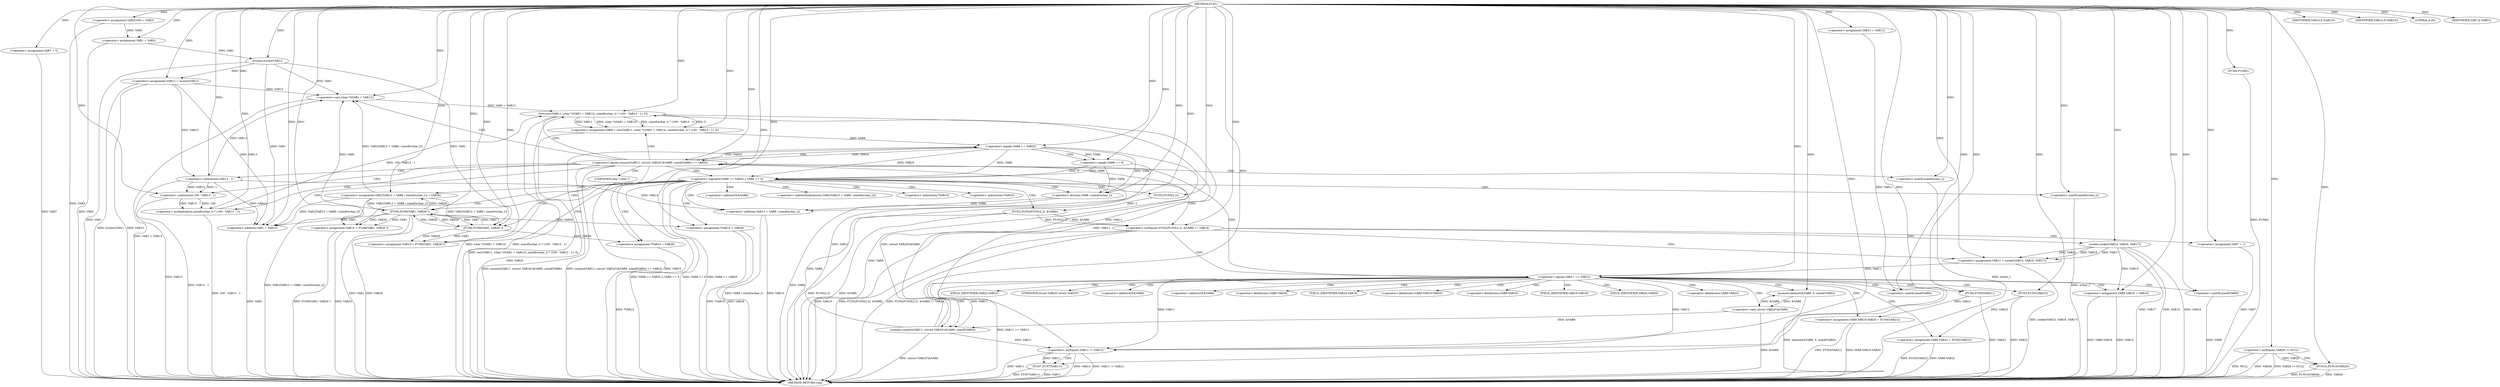 digraph FUN1 {  
"1000100" [label = "(METHOD,FUN1)" ]
"1000279" [label = "(METHOD_RETURN,void)" ]
"1000104" [label = "(<operator>.assignment,VAR2[100] = VAR3)" ]
"1000107" [label = "(<operator>.assignment,VAR1 = VAR2)" ]
"1000115" [label = "(<operator>.assignment,VAR7 = 0)" ]
"1000122" [label = "(<operator>.assignment,VAR11 = VAR12)" ]
"1000126" [label = "(<operator>.assignment,VAR13 = wcslen(VAR1))" ]
"1000128" [label = "(wcslen,wcslen(VAR1))" ]
"1000133" [label = "(<operator>.notEquals,FUN2(FUN3(2,2), &VAR6) != VAR14)" ]
"1000134" [label = "(FUN2,FUN2(FUN3(2,2), &VAR6))" ]
"1000135" [label = "(FUN3,FUN3(2,2))" ]
"1000143" [label = "(<operator>.assignment,VAR7 = 1)" ]
"1000146" [label = "(<operator>.assignment,VAR11 = socket(VAR15, VAR16, VAR17))" ]
"1000148" [label = "(socket,socket(VAR15, VAR16, VAR17))" ]
"1000153" [label = "(<operator>.equals,VAR11 == VAR12)" ]
"1000158" [label = "(memset,memset(&VAR9, 0, sizeof(VAR9)))" ]
"1000162" [label = "(<operator>.sizeOf,sizeof(VAR9))" ]
"1000164" [label = "(<operator>.assignment,VAR9.VAR18 = VAR15)" ]
"1000169" [label = "(<operator>.assignment,VAR9.VAR19.VAR20 = FUN4(VAR21))" ]
"1000175" [label = "(FUN4,FUN4(VAR21))" ]
"1000177" [label = "(<operator>.assignment,VAR9.VAR22 = FUN5(VAR23))" ]
"1000181" [label = "(FUN5,FUN5(VAR23))" ]
"1000184" [label = "(<operator>.equals,connect(VAR11, (struct VAR24*)&VAR9, sizeof(VAR9)) == VAR25)" ]
"1000185" [label = "(connect,connect(VAR11, (struct VAR24*)&VAR9, sizeof(VAR9)))" ]
"1000187" [label = "(<operator>.cast,(struct VAR24*)&VAR9)" ]
"1000191" [label = "(<operator>.sizeOf,sizeof(VAR9))" ]
"1000196" [label = "(<operator>.assignment,VAR8 = recv(VAR11, (char *)(VAR1 + VAR13), sizeof(wchar_t) * (100 - VAR13 - 1), 0))" ]
"1000198" [label = "(recv,recv(VAR11, (char *)(VAR1 + VAR13), sizeof(wchar_t) * (100 - VAR13 - 1), 0))" ]
"1000200" [label = "(<operator>.cast,(char *)(VAR1 + VAR13))" ]
"1000202" [label = "(<operator>.addition,VAR1 + VAR13)" ]
"1000205" [label = "(<operator>.multiplication,sizeof(wchar_t) * (100 - VAR13 - 1))" ]
"1000206" [label = "(<operator>.sizeOf,sizeof(wchar_t))" ]
"1000208" [label = "(<operator>.subtraction,100 - VAR13 - 1)" ]
"1000210" [label = "(<operator>.subtraction,VAR13 - 1)" ]
"1000215" [label = "(<operator>.logicalOr,VAR8 == VAR25 || VAR8 == 0)" ]
"1000216" [label = "(<operator>.equals,VAR8 == VAR25)" ]
"1000219" [label = "(<operator>.equals,VAR8 == 0)" ]
"1000224" [label = "(<operator>.assignment,VAR1[VAR13 + VAR8 / sizeof(wchar_t)] = VAR26)" ]
"1000227" [label = "(<operator>.addition,VAR13 + VAR8 / sizeof(wchar_t))" ]
"1000229" [label = "(<operator>.division,VAR8 / sizeof(wchar_t))" ]
"1000231" [label = "(<operator>.sizeOf,sizeof(wchar_t))" ]
"1000234" [label = "(<operator>.assignment,VAR10 = FUN6(VAR1, VAR26''))" ]
"1000236" [label = "(FUN6,FUN6(VAR1, VAR26''))" ]
"1000240" [label = "(IDENTIFIER,VAR10,if (VAR10))" ]
"1000242" [label = "(<operator>.assignment,*VAR10 = VAR26)" ]
"1000246" [label = "(<operator>.assignment,VAR10 = FUN6(VAR1, VAR26''))" ]
"1000248" [label = "(FUN6,FUN6(VAR1, VAR26''))" ]
"1000252" [label = "(IDENTIFIER,VAR10,if (VAR10))" ]
"1000254" [label = "(<operator>.assignment,*VAR10 = VAR26)" ]
"1000258" [label = "(LITERAL,0,do)" ]
"1000260" [label = "(<operator>.notEquals,VAR11 != VAR12)" ]
"1000264" [label = "(FUN7,FUN7(VAR11))" ]
"1000267" [label = "(IDENTIFIER,VAR7,if (VAR7))" ]
"1000269" [label = "(FUN8,FUN8())" ]
"1000273" [label = "(<operator>.notEquals,VAR28 != NULL)" ]
"1000277" [label = "(FUN10,FUN10(VAR28))" ]
"1000138" [label = "(<operator>.addressOf,&VAR6)" ]
"1000159" [label = "(<operator>.addressOf,&VAR9)" ]
"1000165" [label = "(<operator>.fieldAccess,VAR9.VAR18)" ]
"1000167" [label = "(FIELD_IDENTIFIER,VAR18,VAR18)" ]
"1000170" [label = "(<operator>.fieldAccess,VAR9.VAR19.VAR20)" ]
"1000171" [label = "(<operator>.fieldAccess,VAR9.VAR19)" ]
"1000173" [label = "(FIELD_IDENTIFIER,VAR19,VAR19)" ]
"1000174" [label = "(FIELD_IDENTIFIER,VAR20,VAR20)" ]
"1000178" [label = "(<operator>.fieldAccess,VAR9.VAR22)" ]
"1000180" [label = "(FIELD_IDENTIFIER,VAR22,VAR22)" ]
"1000188" [label = "(UNKNOWN,struct VAR24*,struct VAR24*)" ]
"1000189" [label = "(<operator>.addressOf,&VAR9)" ]
"1000201" [label = "(UNKNOWN,char *,char *)" ]
"1000225" [label = "(<operator>.indirectIndexAccess,VAR1[VAR13 + VAR8 / sizeof(wchar_t)])" ]
"1000243" [label = "(<operator>.indirection,*VAR10)" ]
"1000255" [label = "(<operator>.indirection,*VAR10)" ]
  "1000184" -> "1000279"  [ label = "DDG: connect(VAR11, (struct VAR24*)&VAR9, sizeof(VAR9))"] 
  "1000215" -> "1000279"  [ label = "DDG: VAR8 == 0"] 
  "1000177" -> "1000279"  [ label = "DDG: FUN5(VAR23)"] 
  "1000133" -> "1000279"  [ label = "DDG: FUN2(FUN3(2,2), &VAR6) != VAR14"] 
  "1000260" -> "1000279"  [ label = "DDG: VAR12"] 
  "1000198" -> "1000279"  [ label = "DDG: sizeof(wchar_t) * (100 - VAR13 - 1)"] 
  "1000181" -> "1000279"  [ label = "DDG: VAR23"] 
  "1000177" -> "1000279"  [ label = "DDG: VAR9.VAR22"] 
  "1000246" -> "1000279"  [ label = "DDG: FUN6(VAR1, VAR26'')"] 
  "1000164" -> "1000279"  [ label = "DDG: VAR15"] 
  "1000260" -> "1000279"  [ label = "DDG: VAR11 != VAR12"] 
  "1000185" -> "1000279"  [ label = "DDG: (struct VAR24*)&VAR9"] 
  "1000224" -> "1000279"  [ label = "DDG: VAR1[VAR13 + VAR8 / sizeof(wchar_t)]"] 
  "1000208" -> "1000279"  [ label = "DDG: VAR13 - 1"] 
  "1000148" -> "1000279"  [ label = "DDG: VAR17"] 
  "1000273" -> "1000279"  [ label = "DDG: NULL"] 
  "1000198" -> "1000279"  [ label = "DDG: (char *)(VAR1 + VAR13)"] 
  "1000215" -> "1000279"  [ label = "DDG: VAR8 == VAR25"] 
  "1000254" -> "1000279"  [ label = "DDG: *VAR10"] 
  "1000216" -> "1000279"  [ label = "DDG: VAR8"] 
  "1000227" -> "1000279"  [ label = "DDG: VAR13"] 
  "1000187" -> "1000279"  [ label = "DDG: &VAR9"] 
  "1000269" -> "1000279"  [ label = "DDG: FUN8()"] 
  "1000133" -> "1000279"  [ label = "DDG: VAR14"] 
  "1000184" -> "1000279"  [ label = "DDG: connect(VAR11, (struct VAR24*)&VAR9, sizeof(VAR9)) == VAR25"] 
  "1000264" -> "1000279"  [ label = "DDG: VAR11"] 
  "1000227" -> "1000279"  [ label = "DDG: VAR8 / sizeof(wchar_t)"] 
  "1000128" -> "1000279"  [ label = "DDG: VAR1"] 
  "1000158" -> "1000279"  [ label = "DDG: memset(&VAR9, 0, sizeof(VAR9))"] 
  "1000143" -> "1000279"  [ label = "DDG: VAR7"] 
  "1000133" -> "1000279"  [ label = "DDG: FUN2(FUN3(2,2), &VAR6)"] 
  "1000264" -> "1000279"  [ label = "DDG: FUN7(VAR11)"] 
  "1000216" -> "1000279"  [ label = "DDG: VAR25"] 
  "1000202" -> "1000279"  [ label = "DDG: VAR1"] 
  "1000273" -> "1000279"  [ label = "DDG: VAR28"] 
  "1000205" -> "1000279"  [ label = "DDG: 100 - VAR13 - 1"] 
  "1000148" -> "1000279"  [ label = "DDG: VAR15"] 
  "1000146" -> "1000279"  [ label = "DDG: socket(VAR15, VAR16, VAR17)"] 
  "1000175" -> "1000279"  [ label = "DDG: VAR21"] 
  "1000206" -> "1000279"  [ label = "DDG: wchar_t"] 
  "1000126" -> "1000279"  [ label = "DDG: VAR13"] 
  "1000153" -> "1000279"  [ label = "DDG: VAR11 == VAR12"] 
  "1000277" -> "1000279"  [ label = "DDG: VAR28"] 
  "1000273" -> "1000279"  [ label = "DDG: VAR28 != NULL"] 
  "1000231" -> "1000279"  [ label = "DDG: wchar_t"] 
  "1000134" -> "1000279"  [ label = "DDG: FUN3(2,2)"] 
  "1000184" -> "1000279"  [ label = "DDG: VAR25"] 
  "1000210" -> "1000279"  [ label = "DDG: VAR13"] 
  "1000277" -> "1000279"  [ label = "DDG: FUN10(VAR28)"] 
  "1000219" -> "1000279"  [ label = "DDG: VAR8"] 
  "1000229" -> "1000279"  [ label = "DDG: VAR8"] 
  "1000215" -> "1000279"  [ label = "DDG: VAR8 == VAR25 || VAR8 == 0"] 
  "1000169" -> "1000279"  [ label = "DDG: VAR9.VAR19.VAR20"] 
  "1000148" -> "1000279"  [ label = "DDG: VAR16"] 
  "1000254" -> "1000279"  [ label = "DDG: VAR26"] 
  "1000260" -> "1000279"  [ label = "DDG: VAR11"] 
  "1000126" -> "1000279"  [ label = "DDG: wcslen(VAR1)"] 
  "1000248" -> "1000279"  [ label = "DDG: VAR26"] 
  "1000134" -> "1000279"  [ label = "DDG: &VAR6"] 
  "1000115" -> "1000279"  [ label = "DDG: VAR7"] 
  "1000191" -> "1000279"  [ label = "DDG: VAR9"] 
  "1000242" -> "1000279"  [ label = "DDG: *VAR10"] 
  "1000104" -> "1000279"  [ label = "DDG: VAR3"] 
  "1000169" -> "1000279"  [ label = "DDG: FUN4(VAR21)"] 
  "1000107" -> "1000279"  [ label = "DDG: VAR2"] 
  "1000246" -> "1000279"  [ label = "DDG: VAR10"] 
  "1000248" -> "1000279"  [ label = "DDG: VAR1"] 
  "1000200" -> "1000279"  [ label = "DDG: VAR1 + VAR13"] 
  "1000196" -> "1000279"  [ label = "DDG: recv(VAR11, (char *)(VAR1 + VAR13), sizeof(wchar_t) * (100 - VAR13 - 1), 0)"] 
  "1000164" -> "1000279"  [ label = "DDG: VAR9.VAR18"] 
  "1000100" -> "1000104"  [ label = "DDG: "] 
  "1000104" -> "1000107"  [ label = "DDG: VAR2"] 
  "1000100" -> "1000107"  [ label = "DDG: "] 
  "1000100" -> "1000115"  [ label = "DDG: "] 
  "1000100" -> "1000122"  [ label = "DDG: "] 
  "1000128" -> "1000126"  [ label = "DDG: VAR1"] 
  "1000100" -> "1000126"  [ label = "DDG: "] 
  "1000107" -> "1000128"  [ label = "DDG: VAR1"] 
  "1000100" -> "1000128"  [ label = "DDG: "] 
  "1000134" -> "1000133"  [ label = "DDG: FUN3(2,2)"] 
  "1000134" -> "1000133"  [ label = "DDG: &VAR6"] 
  "1000135" -> "1000134"  [ label = "DDG: 2"] 
  "1000100" -> "1000135"  [ label = "DDG: "] 
  "1000100" -> "1000133"  [ label = "DDG: "] 
  "1000100" -> "1000143"  [ label = "DDG: "] 
  "1000148" -> "1000146"  [ label = "DDG: VAR15"] 
  "1000148" -> "1000146"  [ label = "DDG: VAR16"] 
  "1000148" -> "1000146"  [ label = "DDG: VAR17"] 
  "1000100" -> "1000146"  [ label = "DDG: "] 
  "1000100" -> "1000148"  [ label = "DDG: "] 
  "1000146" -> "1000153"  [ label = "DDG: VAR11"] 
  "1000100" -> "1000153"  [ label = "DDG: "] 
  "1000187" -> "1000158"  [ label = "DDG: &VAR9"] 
  "1000100" -> "1000158"  [ label = "DDG: "] 
  "1000100" -> "1000162"  [ label = "DDG: "] 
  "1000148" -> "1000164"  [ label = "DDG: VAR15"] 
  "1000100" -> "1000164"  [ label = "DDG: "] 
  "1000175" -> "1000169"  [ label = "DDG: VAR21"] 
  "1000100" -> "1000175"  [ label = "DDG: "] 
  "1000181" -> "1000177"  [ label = "DDG: VAR23"] 
  "1000100" -> "1000181"  [ label = "DDG: "] 
  "1000185" -> "1000184"  [ label = "DDG: VAR11"] 
  "1000185" -> "1000184"  [ label = "DDG: (struct VAR24*)&VAR9"] 
  "1000153" -> "1000185"  [ label = "DDG: VAR11"] 
  "1000100" -> "1000185"  [ label = "DDG: "] 
  "1000187" -> "1000185"  [ label = "DDG: &VAR9"] 
  "1000158" -> "1000187"  [ label = "DDG: &VAR9"] 
  "1000100" -> "1000191"  [ label = "DDG: "] 
  "1000216" -> "1000184"  [ label = "DDG: VAR25"] 
  "1000100" -> "1000184"  [ label = "DDG: "] 
  "1000198" -> "1000196"  [ label = "DDG: VAR11"] 
  "1000198" -> "1000196"  [ label = "DDG: (char *)(VAR1 + VAR13)"] 
  "1000198" -> "1000196"  [ label = "DDG: sizeof(wchar_t) * (100 - VAR13 - 1)"] 
  "1000198" -> "1000196"  [ label = "DDG: 0"] 
  "1000100" -> "1000196"  [ label = "DDG: "] 
  "1000185" -> "1000198"  [ label = "DDG: VAR11"] 
  "1000100" -> "1000198"  [ label = "DDG: "] 
  "1000200" -> "1000198"  [ label = "DDG: VAR1 + VAR13"] 
  "1000224" -> "1000200"  [ label = "DDG: VAR1[VAR13 + VAR8 / sizeof(wchar_t)]"] 
  "1000128" -> "1000200"  [ label = "DDG: VAR1"] 
  "1000248" -> "1000200"  [ label = "DDG: VAR1"] 
  "1000100" -> "1000200"  [ label = "DDG: "] 
  "1000126" -> "1000200"  [ label = "DDG: VAR13"] 
  "1000210" -> "1000200"  [ label = "DDG: VAR13"] 
  "1000224" -> "1000202"  [ label = "DDG: VAR1[VAR13 + VAR8 / sizeof(wchar_t)]"] 
  "1000128" -> "1000202"  [ label = "DDG: VAR1"] 
  "1000248" -> "1000202"  [ label = "DDG: VAR1"] 
  "1000100" -> "1000202"  [ label = "DDG: "] 
  "1000126" -> "1000202"  [ label = "DDG: VAR13"] 
  "1000210" -> "1000202"  [ label = "DDG: VAR13"] 
  "1000205" -> "1000198"  [ label = "DDG: 100 - VAR13 - 1"] 
  "1000100" -> "1000205"  [ label = "DDG: "] 
  "1000100" -> "1000206"  [ label = "DDG: "] 
  "1000208" -> "1000205"  [ label = "DDG: 100"] 
  "1000208" -> "1000205"  [ label = "DDG: VAR13 - 1"] 
  "1000100" -> "1000208"  [ label = "DDG: "] 
  "1000210" -> "1000208"  [ label = "DDG: VAR13"] 
  "1000210" -> "1000208"  [ label = "DDG: 1"] 
  "1000100" -> "1000210"  [ label = "DDG: "] 
  "1000126" -> "1000210"  [ label = "DDG: VAR13"] 
  "1000216" -> "1000215"  [ label = "DDG: VAR8"] 
  "1000216" -> "1000215"  [ label = "DDG: VAR25"] 
  "1000196" -> "1000216"  [ label = "DDG: VAR8"] 
  "1000100" -> "1000216"  [ label = "DDG: "] 
  "1000184" -> "1000216"  [ label = "DDG: VAR25"] 
  "1000219" -> "1000215"  [ label = "DDG: VAR8"] 
  "1000219" -> "1000215"  [ label = "DDG: 0"] 
  "1000216" -> "1000219"  [ label = "DDG: VAR8"] 
  "1000100" -> "1000219"  [ label = "DDG: "] 
  "1000248" -> "1000224"  [ label = "DDG: VAR26"] 
  "1000100" -> "1000224"  [ label = "DDG: "] 
  "1000210" -> "1000227"  [ label = "DDG: VAR13"] 
  "1000100" -> "1000227"  [ label = "DDG: "] 
  "1000229" -> "1000227"  [ label = "DDG: VAR8"] 
  "1000216" -> "1000229"  [ label = "DDG: VAR8"] 
  "1000219" -> "1000229"  [ label = "DDG: VAR8"] 
  "1000100" -> "1000229"  [ label = "DDG: "] 
  "1000100" -> "1000231"  [ label = "DDG: "] 
  "1000236" -> "1000234"  [ label = "DDG: VAR1"] 
  "1000236" -> "1000234"  [ label = "DDG: VAR26"] 
  "1000100" -> "1000234"  [ label = "DDG: "] 
  "1000224" -> "1000236"  [ label = "DDG: VAR1[VAR13 + VAR8 / sizeof(wchar_t)]"] 
  "1000100" -> "1000236"  [ label = "DDG: "] 
  "1000128" -> "1000236"  [ label = "DDG: VAR1"] 
  "1000248" -> "1000236"  [ label = "DDG: VAR1"] 
  "1000248" -> "1000236"  [ label = "DDG: VAR26"] 
  "1000100" -> "1000240"  [ label = "DDG: "] 
  "1000236" -> "1000242"  [ label = "DDG: VAR26"] 
  "1000100" -> "1000242"  [ label = "DDG: "] 
  "1000248" -> "1000246"  [ label = "DDG: VAR1"] 
  "1000248" -> "1000246"  [ label = "DDG: VAR26"] 
  "1000100" -> "1000246"  [ label = "DDG: "] 
  "1000224" -> "1000248"  [ label = "DDG: VAR1[VAR13 + VAR8 / sizeof(wchar_t)]"] 
  "1000236" -> "1000248"  [ label = "DDG: VAR1"] 
  "1000100" -> "1000248"  [ label = "DDG: "] 
  "1000236" -> "1000248"  [ label = "DDG: VAR26"] 
  "1000100" -> "1000252"  [ label = "DDG: "] 
  "1000248" -> "1000254"  [ label = "DDG: VAR26"] 
  "1000100" -> "1000254"  [ label = "DDG: "] 
  "1000100" -> "1000258"  [ label = "DDG: "] 
  "1000185" -> "1000260"  [ label = "DDG: VAR11"] 
  "1000122" -> "1000260"  [ label = "DDG: VAR11"] 
  "1000153" -> "1000260"  [ label = "DDG: VAR11"] 
  "1000198" -> "1000260"  [ label = "DDG: VAR11"] 
  "1000100" -> "1000260"  [ label = "DDG: "] 
  "1000153" -> "1000260"  [ label = "DDG: VAR12"] 
  "1000260" -> "1000264"  [ label = "DDG: VAR11"] 
  "1000100" -> "1000264"  [ label = "DDG: "] 
  "1000100" -> "1000267"  [ label = "DDG: "] 
  "1000100" -> "1000269"  [ label = "DDG: "] 
  "1000100" -> "1000273"  [ label = "DDG: "] 
  "1000273" -> "1000277"  [ label = "DDG: VAR28"] 
  "1000100" -> "1000277"  [ label = "DDG: "] 
  "1000133" -> "1000148"  [ label = "CDG: "] 
  "1000133" -> "1000146"  [ label = "CDG: "] 
  "1000133" -> "1000153"  [ label = "CDG: "] 
  "1000133" -> "1000143"  [ label = "CDG: "] 
  "1000153" -> "1000164"  [ label = "CDG: "] 
  "1000153" -> "1000174"  [ label = "CDG: "] 
  "1000153" -> "1000191"  [ label = "CDG: "] 
  "1000153" -> "1000180"  [ label = "CDG: "] 
  "1000153" -> "1000165"  [ label = "CDG: "] 
  "1000153" -> "1000188"  [ label = "CDG: "] 
  "1000153" -> "1000167"  [ label = "CDG: "] 
  "1000153" -> "1000175"  [ label = "CDG: "] 
  "1000153" -> "1000187"  [ label = "CDG: "] 
  "1000153" -> "1000185"  [ label = "CDG: "] 
  "1000153" -> "1000189"  [ label = "CDG: "] 
  "1000153" -> "1000169"  [ label = "CDG: "] 
  "1000153" -> "1000178"  [ label = "CDG: "] 
  "1000153" -> "1000159"  [ label = "CDG: "] 
  "1000153" -> "1000173"  [ label = "CDG: "] 
  "1000153" -> "1000158"  [ label = "CDG: "] 
  "1000153" -> "1000170"  [ label = "CDG: "] 
  "1000153" -> "1000171"  [ label = "CDG: "] 
  "1000153" -> "1000184"  [ label = "CDG: "] 
  "1000153" -> "1000177"  [ label = "CDG: "] 
  "1000153" -> "1000162"  [ label = "CDG: "] 
  "1000153" -> "1000181"  [ label = "CDG: "] 
  "1000184" -> "1000200"  [ label = "CDG: "] 
  "1000184" -> "1000208"  [ label = "CDG: "] 
  "1000184" -> "1000216"  [ label = "CDG: "] 
  "1000184" -> "1000210"  [ label = "CDG: "] 
  "1000184" -> "1000206"  [ label = "CDG: "] 
  "1000184" -> "1000201"  [ label = "CDG: "] 
  "1000184" -> "1000198"  [ label = "CDG: "] 
  "1000184" -> "1000196"  [ label = "CDG: "] 
  "1000184" -> "1000215"  [ label = "CDG: "] 
  "1000184" -> "1000205"  [ label = "CDG: "] 
  "1000184" -> "1000202"  [ label = "CDG: "] 
  "1000215" -> "1000227"  [ label = "CDG: "] 
  "1000215" -> "1000236"  [ label = "CDG: "] 
  "1000215" -> "1000248"  [ label = "CDG: "] 
  "1000215" -> "1000224"  [ label = "CDG: "] 
  "1000215" -> "1000246"  [ label = "CDG: "] 
  "1000215" -> "1000229"  [ label = "CDG: "] 
  "1000215" -> "1000234"  [ label = "CDG: "] 
  "1000215" -> "1000225"  [ label = "CDG: "] 
  "1000215" -> "1000231"  [ label = "CDG: "] 
  "1000215" -> "1000133"  [ label = "CDG: "] 
  "1000215" -> "1000138"  [ label = "CDG: "] 
  "1000215" -> "1000135"  [ label = "CDG: "] 
  "1000215" -> "1000134"  [ label = "CDG: "] 
  "1000215" -> "1000243"  [ label = "CDG: "] 
  "1000215" -> "1000242"  [ label = "CDG: "] 
  "1000215" -> "1000255"  [ label = "CDG: "] 
  "1000215" -> "1000254"  [ label = "CDG: "] 
  "1000216" -> "1000219"  [ label = "CDG: "] 
  "1000260" -> "1000264"  [ label = "CDG: "] 
  "1000273" -> "1000277"  [ label = "CDG: "] 
}
